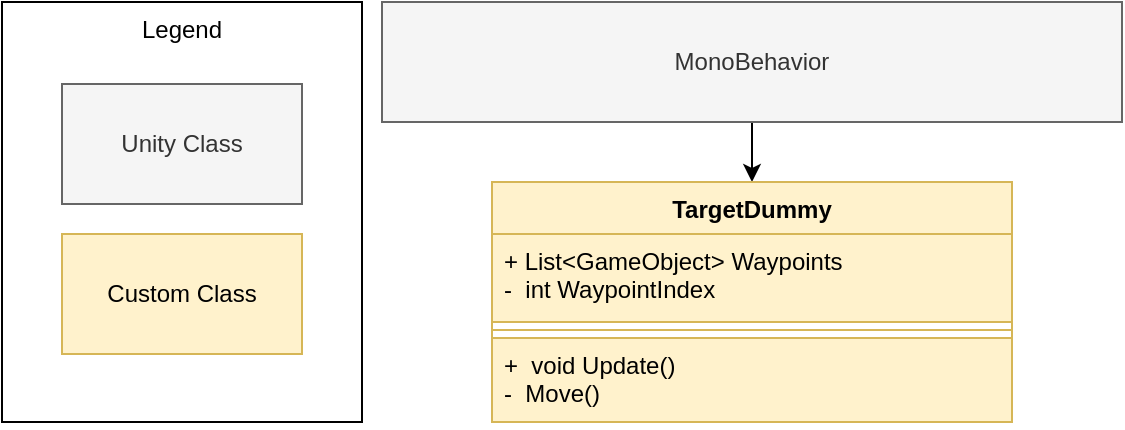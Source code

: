 <mxfile version="12.3.2" type="device" pages="1"><diagram id="1j6cQo2gRXdDooF5kyhq" name="Page-1"><mxGraphModel dx="1086" dy="846" grid="1" gridSize="10" guides="1" tooltips="1" connect="1" arrows="1" fold="1" page="1" pageScale="1" pageWidth="850" pageHeight="1100" math="0" shadow="0"><root><mxCell id="0"/><mxCell id="1" parent="0"/><mxCell id="q5_8uZgwG9pdgvjlIPA5-8" value="Legend" style="rounded=0;whiteSpace=wrap;html=1;verticalAlign=top;" parent="1" vertex="1"><mxGeometry x="10" y="20" width="180" height="210" as="geometry"/></mxCell><mxCell id="q5_8uZgwG9pdgvjlIPA5-9" value="Unity Class" style="rounded=0;whiteSpace=wrap;html=1;fillColor=#f5f5f5;strokeColor=#666666;fontColor=#333333;" parent="1" vertex="1"><mxGeometry x="40" y="61" width="120" height="60" as="geometry"/></mxCell><mxCell id="q5_8uZgwG9pdgvjlIPA5-10" value="Custom Class" style="rounded=0;whiteSpace=wrap;html=1;fillColor=#fff2cc;strokeColor=#d6b656;" parent="1" vertex="1"><mxGeometry x="40" y="136" width="120" height="60" as="geometry"/></mxCell><mxCell id="QdNk-veLttiwX6TRREKD-1" style="edgeStyle=orthogonalEdgeStyle;rounded=0;orthogonalLoop=1;jettySize=auto;html=1;exitX=0.5;exitY=1;exitDx=0;exitDy=0;entryX=0.5;entryY=0;entryDx=0;entryDy=0;" edge="1" parent="1" source="q5_8uZgwG9pdgvjlIPA5-14" target="QdNk-veLttiwX6TRREKD-2"><mxGeometry relative="1" as="geometry"><mxPoint x="385" y="130" as="targetPoint"/></mxGeometry></mxCell><mxCell id="q5_8uZgwG9pdgvjlIPA5-14" value="MonoBehavior" style="rounded=0;whiteSpace=wrap;html=1;fillColor=#f5f5f5;strokeColor=#666666;fontColor=#333333;" parent="1" vertex="1"><mxGeometry x="200" y="20" width="370" height="60" as="geometry"/></mxCell><mxCell id="QdNk-veLttiwX6TRREKD-2" value="TargetDummy" style="swimlane;fontStyle=1;align=center;verticalAlign=top;childLayout=stackLayout;horizontal=1;startSize=26;horizontalStack=0;resizeParent=1;resizeParentMax=0;resizeLast=0;collapsible=1;marginBottom=0;fillColor=#fff2cc;strokeColor=#d6b656;" vertex="1" parent="1"><mxGeometry x="255" y="110" width="260" height="120" as="geometry"/></mxCell><mxCell id="QdNk-veLttiwX6TRREKD-3" value="+ List&lt;GameObject&gt; Waypoints&#10;-  int WaypointIndex" style="text;strokeColor=#d6b656;fillColor=#fff2cc;align=left;verticalAlign=top;spacingLeft=4;spacingRight=4;overflow=hidden;rotatable=0;points=[[0,0.5],[1,0.5]];portConstraint=eastwest;" vertex="1" parent="QdNk-veLttiwX6TRREKD-2"><mxGeometry y="26" width="260" height="44" as="geometry"/></mxCell><mxCell id="QdNk-veLttiwX6TRREKD-4" value="" style="line;strokeWidth=1;fillColor=#fff2cc;align=left;verticalAlign=middle;spacingTop=-1;spacingLeft=3;spacingRight=3;rotatable=0;labelPosition=right;points=[];portConstraint=eastwest;strokeColor=#d6b656;" vertex="1" parent="QdNk-veLttiwX6TRREKD-2"><mxGeometry y="70" width="260" height="8" as="geometry"/></mxCell><mxCell id="QdNk-veLttiwX6TRREKD-5" value="+  void Update()&#10;-  Move()&#10;" style="text;strokeColor=#d6b656;fillColor=#fff2cc;align=left;verticalAlign=top;spacingLeft=4;spacingRight=4;overflow=hidden;rotatable=0;points=[[0,0.5],[1,0.5]];portConstraint=eastwest;" vertex="1" parent="QdNk-veLttiwX6TRREKD-2"><mxGeometry y="78" width="260" height="42" as="geometry"/></mxCell></root></mxGraphModel></diagram></mxfile>